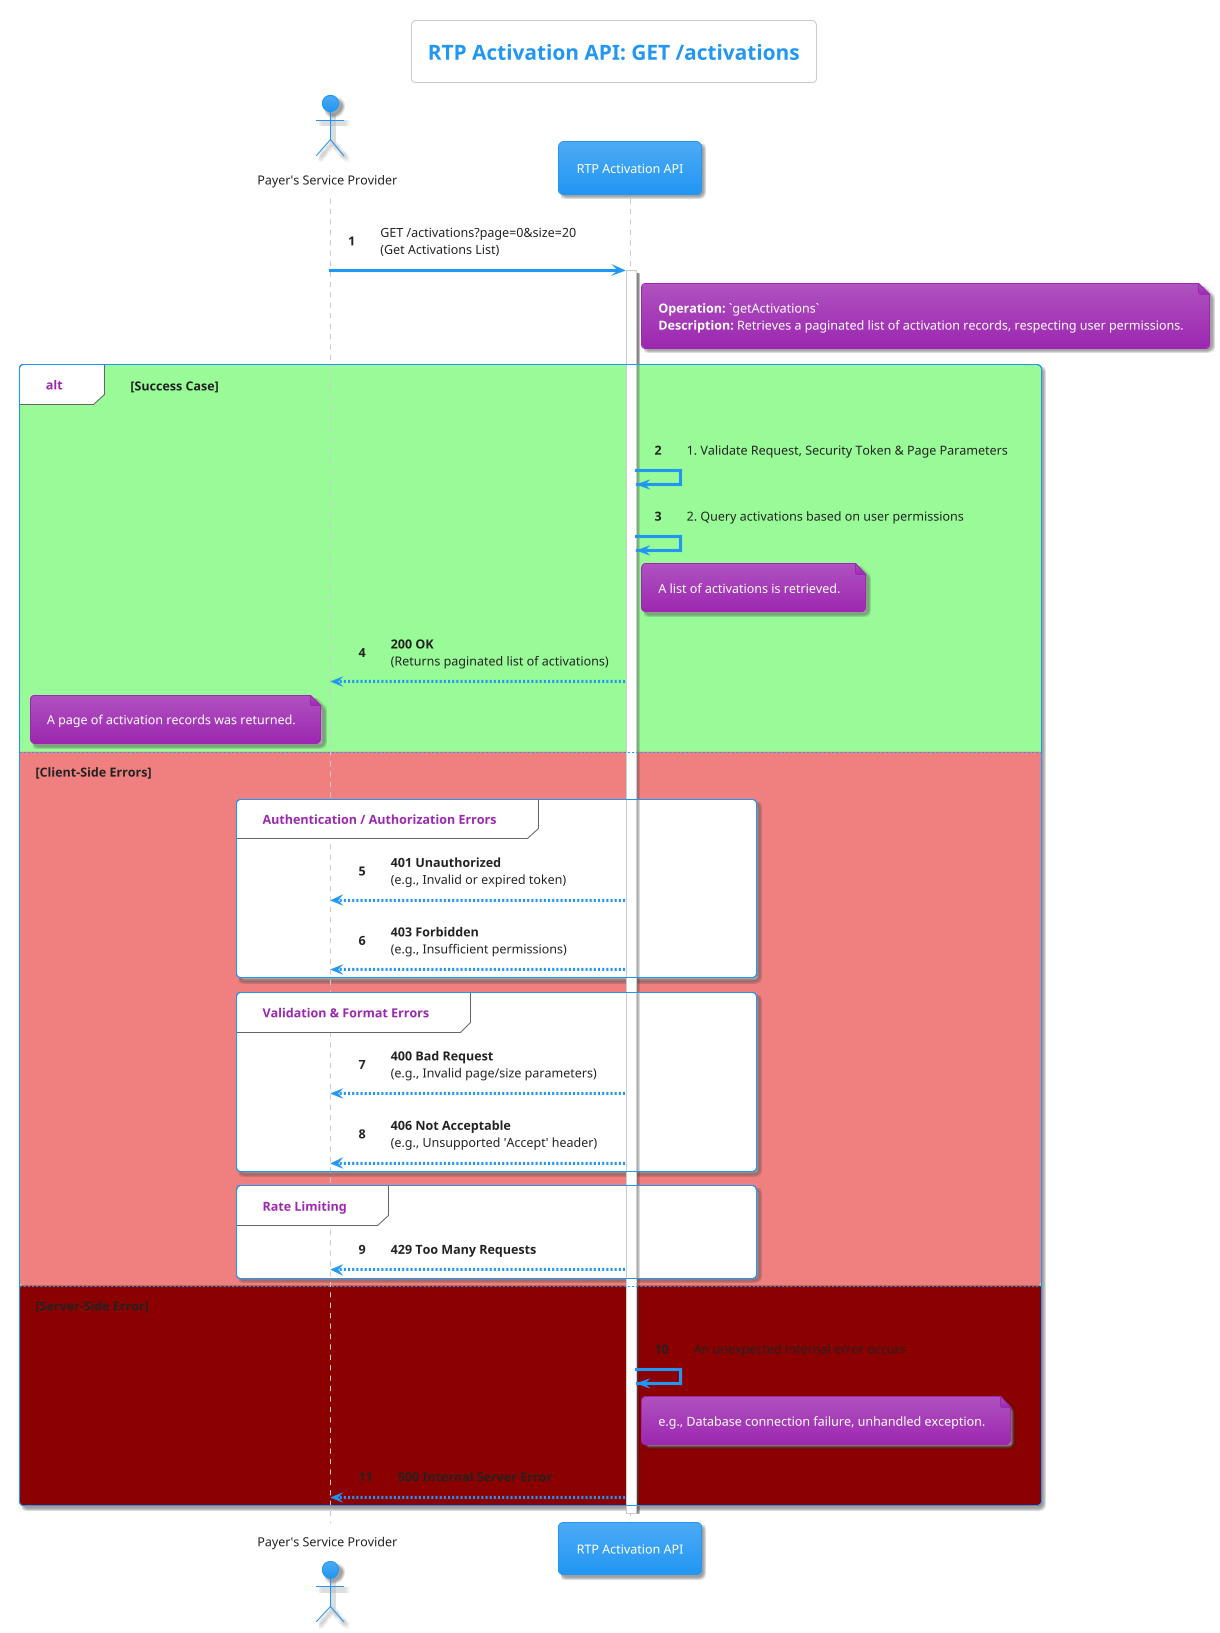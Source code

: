 @startuml
' PlantUML Diagram for RTP Get Activations (List) API
' Title: RTP Get Activations Sequence Diagram
' Version: 1.0.0
' Description: This diagram shows the process for retrieving a paginated
'              list of RTP activation records.

!theme materia

title RTP Activation API: GET /activations

actor "Payer's Service Provider" as PSP
participant "RTP Activation API" as API

autonumber

PSP -> API: GET /activations?page=0&size=20\n(Get Activations List)
activate API

note right of API
  **Operation:** `getActivations`
  **Description:** Retrieves a paginated list of activation records, respecting user permissions.
end note

alt #palegreen Success Case

    API -> API: 1. Validate Request, Security Token & Page Parameters
    API -> API: 2. Query activations based on user permissions
    note right of API: A list of activations is retrieved.
    API --> PSP: **200 OK**\n(Returns paginated list of activations)
    note left of PSP
        A page of activation records was returned.
    end note

else #lightcoral Client-Side Errors

    group Authentication / Authorization Errors
        API --> PSP: **401 Unauthorized**\n(e.g., Invalid or expired token)
        API --> PSP: **403 Forbidden**\n(e.g., Insufficient permissions)
    end group

    group Validation & Format Errors
        API --> PSP: **400 Bad Request**\n(e.g., Invalid page/size parameters)
        API --> PSP: **406 Not Acceptable**\n(e.g., Unsupported 'Accept' header)
    end group

    group Rate Limiting
        API --> PSP: **429 Too Many Requests**
    end group

else #darkred Server-Side Error

    API -> API: An unexpected internal error occurs
    note right of API: e.g., Database connection failure, unhandled exception.
    API --> PSP: **500 Internal Server Error**

end

deactivate API

@enduml

